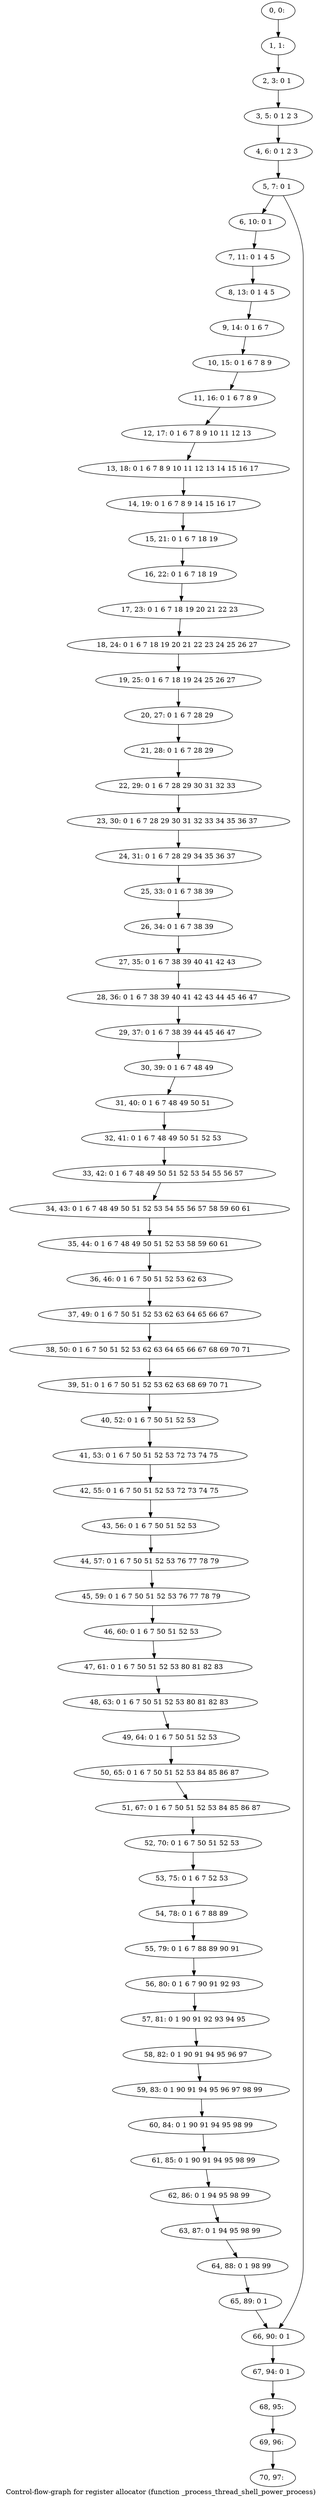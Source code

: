 digraph G {
graph [label="Control-flow-graph for register allocator (function _process_thread_shell_power_process)"]
0[label="0, 0: "];
1[label="1, 1: "];
2[label="2, 3: 0 1 "];
3[label="3, 5: 0 1 2 3 "];
4[label="4, 6: 0 1 2 3 "];
5[label="5, 7: 0 1 "];
6[label="6, 10: 0 1 "];
7[label="7, 11: 0 1 4 5 "];
8[label="8, 13: 0 1 4 5 "];
9[label="9, 14: 0 1 6 7 "];
10[label="10, 15: 0 1 6 7 8 9 "];
11[label="11, 16: 0 1 6 7 8 9 "];
12[label="12, 17: 0 1 6 7 8 9 10 11 12 13 "];
13[label="13, 18: 0 1 6 7 8 9 10 11 12 13 14 15 16 17 "];
14[label="14, 19: 0 1 6 7 8 9 14 15 16 17 "];
15[label="15, 21: 0 1 6 7 18 19 "];
16[label="16, 22: 0 1 6 7 18 19 "];
17[label="17, 23: 0 1 6 7 18 19 20 21 22 23 "];
18[label="18, 24: 0 1 6 7 18 19 20 21 22 23 24 25 26 27 "];
19[label="19, 25: 0 1 6 7 18 19 24 25 26 27 "];
20[label="20, 27: 0 1 6 7 28 29 "];
21[label="21, 28: 0 1 6 7 28 29 "];
22[label="22, 29: 0 1 6 7 28 29 30 31 32 33 "];
23[label="23, 30: 0 1 6 7 28 29 30 31 32 33 34 35 36 37 "];
24[label="24, 31: 0 1 6 7 28 29 34 35 36 37 "];
25[label="25, 33: 0 1 6 7 38 39 "];
26[label="26, 34: 0 1 6 7 38 39 "];
27[label="27, 35: 0 1 6 7 38 39 40 41 42 43 "];
28[label="28, 36: 0 1 6 7 38 39 40 41 42 43 44 45 46 47 "];
29[label="29, 37: 0 1 6 7 38 39 44 45 46 47 "];
30[label="30, 39: 0 1 6 7 48 49 "];
31[label="31, 40: 0 1 6 7 48 49 50 51 "];
32[label="32, 41: 0 1 6 7 48 49 50 51 52 53 "];
33[label="33, 42: 0 1 6 7 48 49 50 51 52 53 54 55 56 57 "];
34[label="34, 43: 0 1 6 7 48 49 50 51 52 53 54 55 56 57 58 59 60 61 "];
35[label="35, 44: 0 1 6 7 48 49 50 51 52 53 58 59 60 61 "];
36[label="36, 46: 0 1 6 7 50 51 52 53 62 63 "];
37[label="37, 49: 0 1 6 7 50 51 52 53 62 63 64 65 66 67 "];
38[label="38, 50: 0 1 6 7 50 51 52 53 62 63 64 65 66 67 68 69 70 71 "];
39[label="39, 51: 0 1 6 7 50 51 52 53 62 63 68 69 70 71 "];
40[label="40, 52: 0 1 6 7 50 51 52 53 "];
41[label="41, 53: 0 1 6 7 50 51 52 53 72 73 74 75 "];
42[label="42, 55: 0 1 6 7 50 51 52 53 72 73 74 75 "];
43[label="43, 56: 0 1 6 7 50 51 52 53 "];
44[label="44, 57: 0 1 6 7 50 51 52 53 76 77 78 79 "];
45[label="45, 59: 0 1 6 7 50 51 52 53 76 77 78 79 "];
46[label="46, 60: 0 1 6 7 50 51 52 53 "];
47[label="47, 61: 0 1 6 7 50 51 52 53 80 81 82 83 "];
48[label="48, 63: 0 1 6 7 50 51 52 53 80 81 82 83 "];
49[label="49, 64: 0 1 6 7 50 51 52 53 "];
50[label="50, 65: 0 1 6 7 50 51 52 53 84 85 86 87 "];
51[label="51, 67: 0 1 6 7 50 51 52 53 84 85 86 87 "];
52[label="52, 70: 0 1 6 7 50 51 52 53 "];
53[label="53, 75: 0 1 6 7 52 53 "];
54[label="54, 78: 0 1 6 7 88 89 "];
55[label="55, 79: 0 1 6 7 88 89 90 91 "];
56[label="56, 80: 0 1 6 7 90 91 92 93 "];
57[label="57, 81: 0 1 90 91 92 93 94 95 "];
58[label="58, 82: 0 1 90 91 94 95 96 97 "];
59[label="59, 83: 0 1 90 91 94 95 96 97 98 99 "];
60[label="60, 84: 0 1 90 91 94 95 98 99 "];
61[label="61, 85: 0 1 90 91 94 95 98 99 "];
62[label="62, 86: 0 1 94 95 98 99 "];
63[label="63, 87: 0 1 94 95 98 99 "];
64[label="64, 88: 0 1 98 99 "];
65[label="65, 89: 0 1 "];
66[label="66, 90: 0 1 "];
67[label="67, 94: 0 1 "];
68[label="68, 95: "];
69[label="69, 96: "];
70[label="70, 97: "];
0->1 ;
1->2 ;
2->3 ;
3->4 ;
4->5 ;
5->6 ;
5->66 ;
6->7 ;
7->8 ;
8->9 ;
9->10 ;
10->11 ;
11->12 ;
12->13 ;
13->14 ;
14->15 ;
15->16 ;
16->17 ;
17->18 ;
18->19 ;
19->20 ;
20->21 ;
21->22 ;
22->23 ;
23->24 ;
24->25 ;
25->26 ;
26->27 ;
27->28 ;
28->29 ;
29->30 ;
30->31 ;
31->32 ;
32->33 ;
33->34 ;
34->35 ;
35->36 ;
36->37 ;
37->38 ;
38->39 ;
39->40 ;
40->41 ;
41->42 ;
42->43 ;
43->44 ;
44->45 ;
45->46 ;
46->47 ;
47->48 ;
48->49 ;
49->50 ;
50->51 ;
51->52 ;
52->53 ;
53->54 ;
54->55 ;
55->56 ;
56->57 ;
57->58 ;
58->59 ;
59->60 ;
60->61 ;
61->62 ;
62->63 ;
63->64 ;
64->65 ;
65->66 ;
66->67 ;
67->68 ;
68->69 ;
69->70 ;
}
